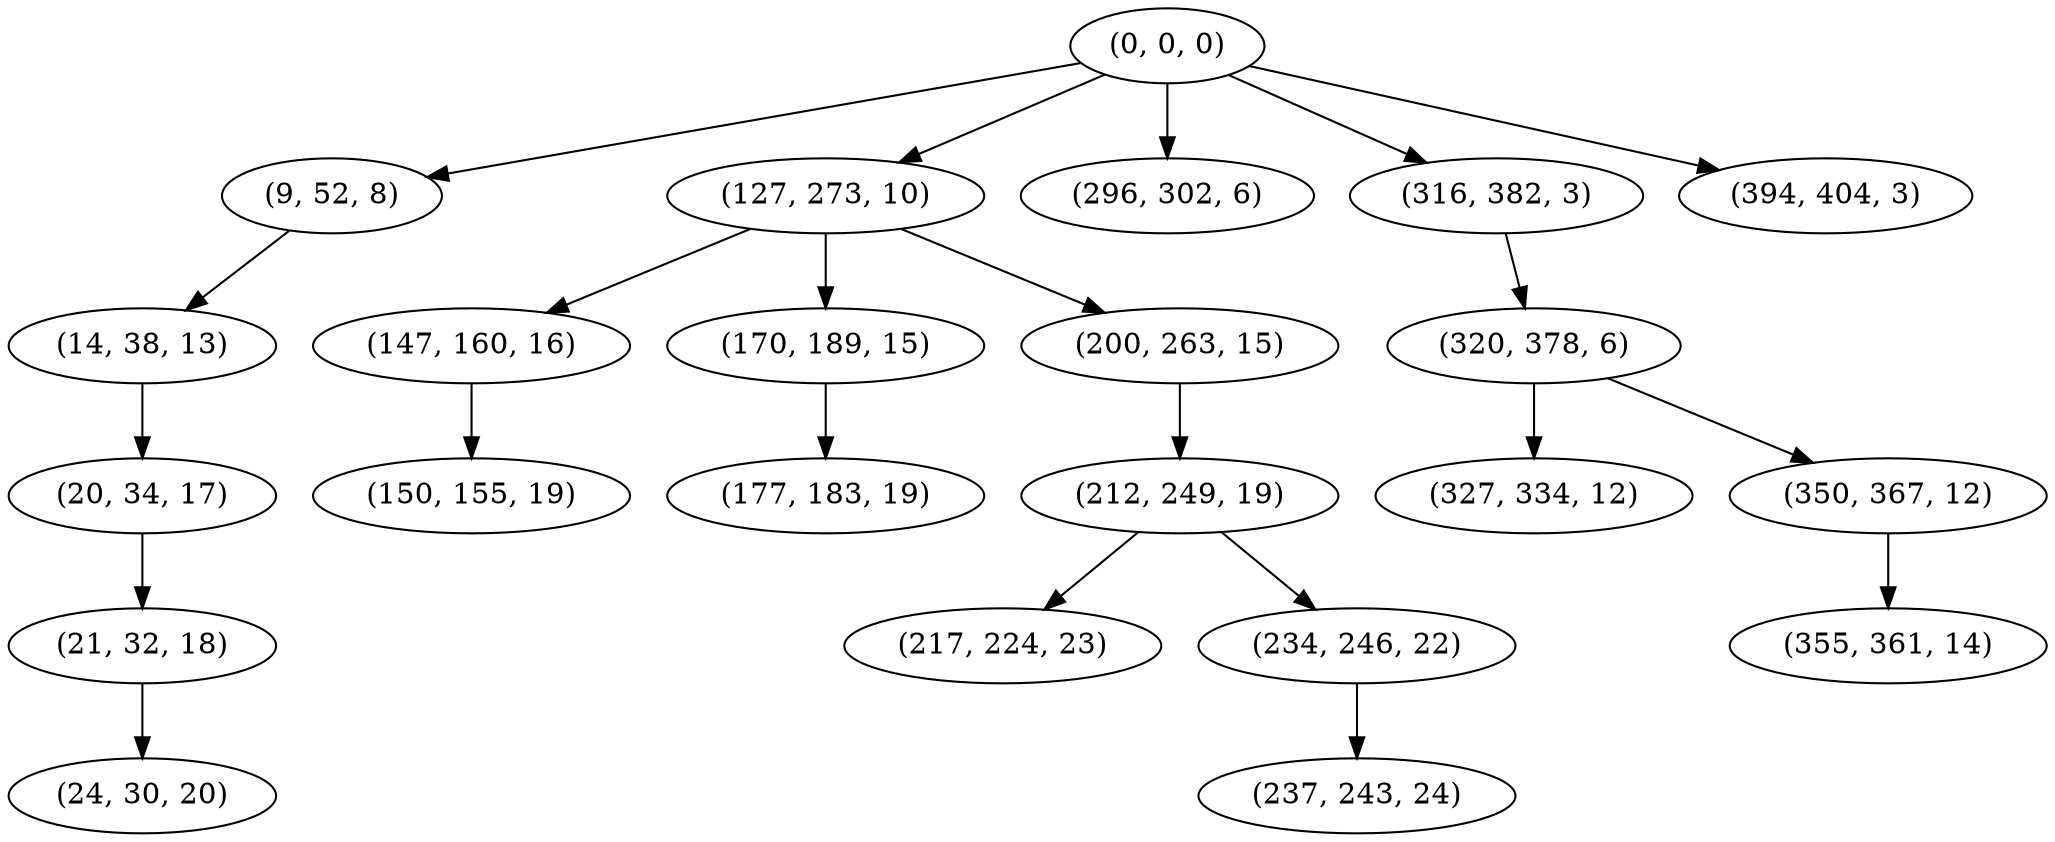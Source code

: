digraph tree {
    "(0, 0, 0)";
    "(9, 52, 8)";
    "(14, 38, 13)";
    "(20, 34, 17)";
    "(21, 32, 18)";
    "(24, 30, 20)";
    "(127, 273, 10)";
    "(147, 160, 16)";
    "(150, 155, 19)";
    "(170, 189, 15)";
    "(177, 183, 19)";
    "(200, 263, 15)";
    "(212, 249, 19)";
    "(217, 224, 23)";
    "(234, 246, 22)";
    "(237, 243, 24)";
    "(296, 302, 6)";
    "(316, 382, 3)";
    "(320, 378, 6)";
    "(327, 334, 12)";
    "(350, 367, 12)";
    "(355, 361, 14)";
    "(394, 404, 3)";
    "(0, 0, 0)" -> "(9, 52, 8)";
    "(0, 0, 0)" -> "(127, 273, 10)";
    "(0, 0, 0)" -> "(296, 302, 6)";
    "(0, 0, 0)" -> "(316, 382, 3)";
    "(0, 0, 0)" -> "(394, 404, 3)";
    "(9, 52, 8)" -> "(14, 38, 13)";
    "(14, 38, 13)" -> "(20, 34, 17)";
    "(20, 34, 17)" -> "(21, 32, 18)";
    "(21, 32, 18)" -> "(24, 30, 20)";
    "(127, 273, 10)" -> "(147, 160, 16)";
    "(127, 273, 10)" -> "(170, 189, 15)";
    "(127, 273, 10)" -> "(200, 263, 15)";
    "(147, 160, 16)" -> "(150, 155, 19)";
    "(170, 189, 15)" -> "(177, 183, 19)";
    "(200, 263, 15)" -> "(212, 249, 19)";
    "(212, 249, 19)" -> "(217, 224, 23)";
    "(212, 249, 19)" -> "(234, 246, 22)";
    "(234, 246, 22)" -> "(237, 243, 24)";
    "(316, 382, 3)" -> "(320, 378, 6)";
    "(320, 378, 6)" -> "(327, 334, 12)";
    "(320, 378, 6)" -> "(350, 367, 12)";
    "(350, 367, 12)" -> "(355, 361, 14)";
}

